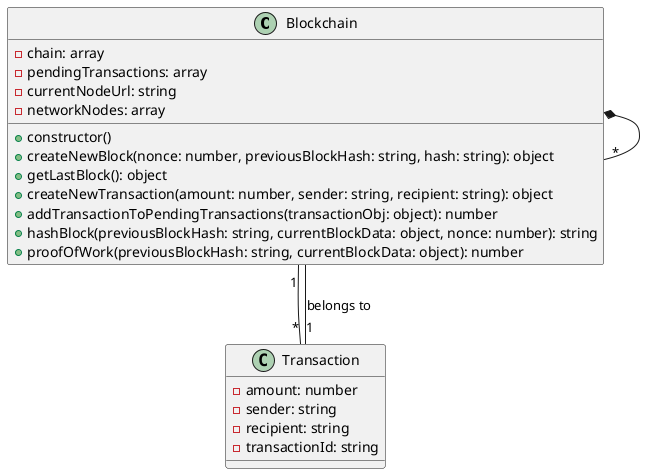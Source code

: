 @startuml a,

class Blockchain {
  -chain: array
  -pendingTransactions: array
  -currentNodeUrl: string
  -networkNodes: array
  +constructor()
  +createNewBlock(nonce: number, previousBlockHash: string, hash: string): object
  +getLastBlock(): object
  +createNewTransaction(amount: number, sender: string, recipient: string): object
  +addTransactionToPendingTransactions(transactionObj: object): number
  +hashBlock(previousBlockHash: string, currentBlockData: object, nonce: number): string
  +proofOfWork(previousBlockHash: string, currentBlockData: object): number
}

Blockchain *-- "*" Blockchain

Blockchain "1" -- "*" Transaction

class Transaction {
  -amount: number
  -sender: string
  -recipient: string
  -transactionId: string
}

Transaction -- Blockchain : "1" belongs to

@enduml

